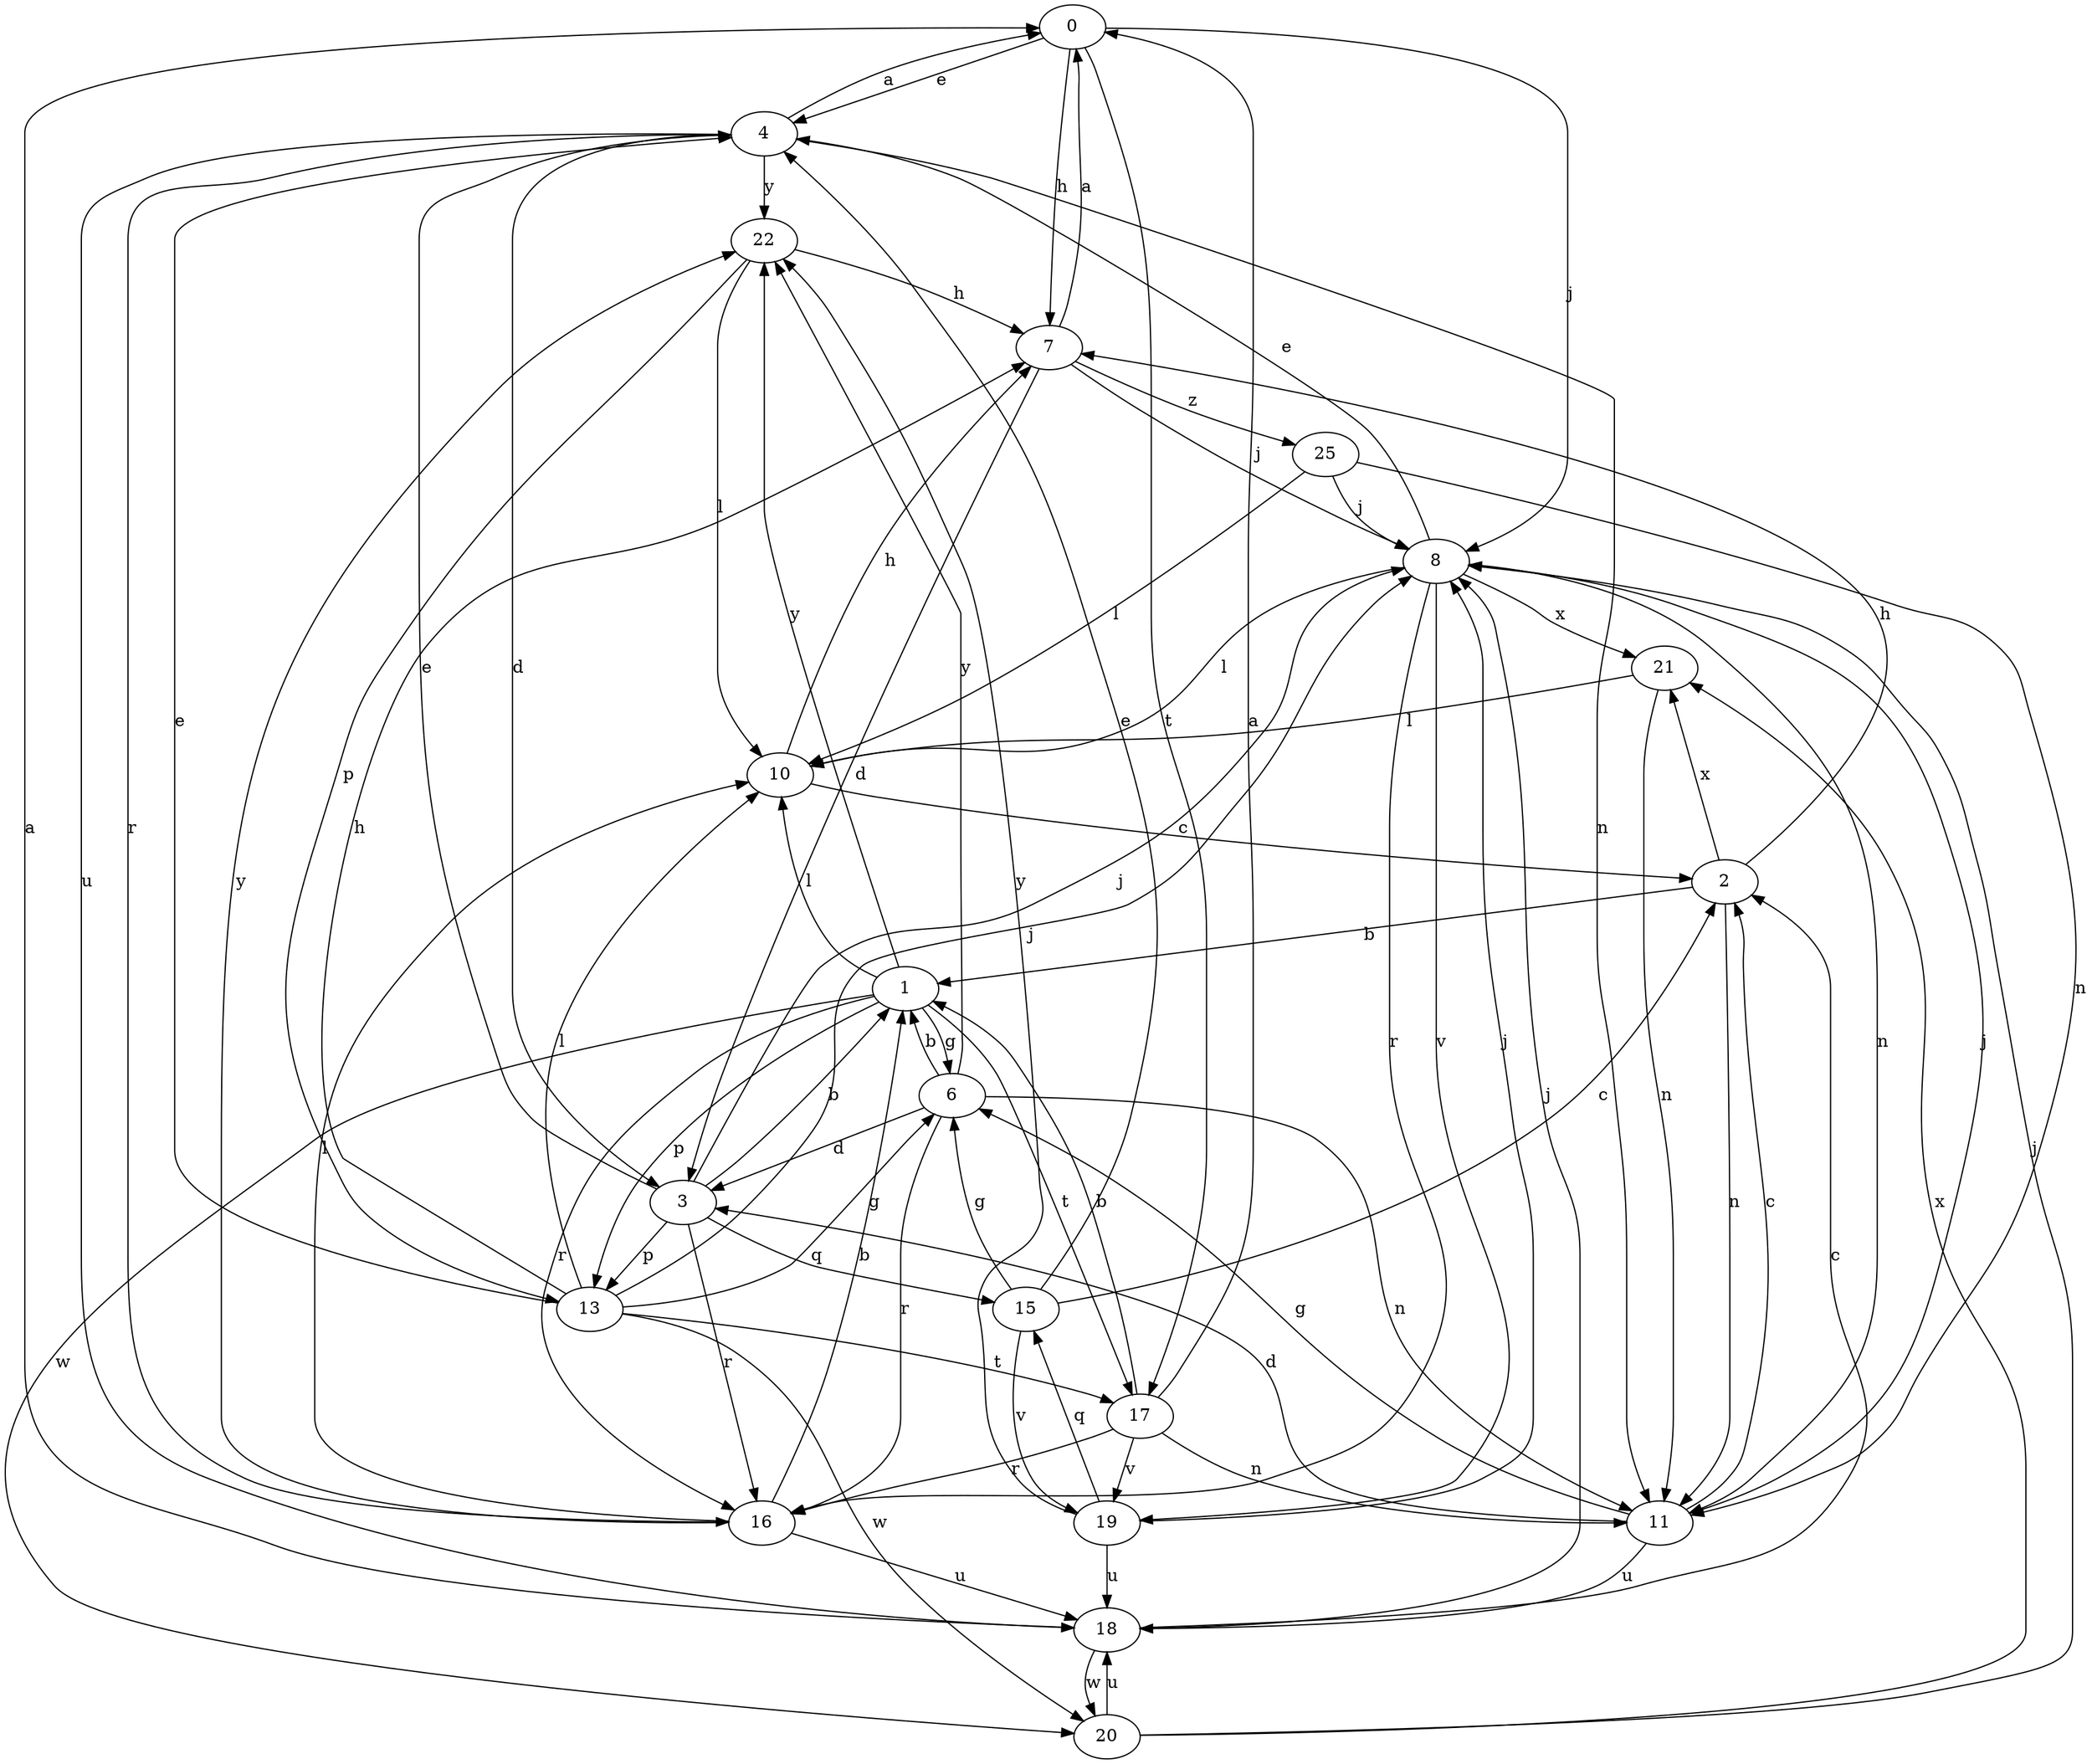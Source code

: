 strict digraph  {
0;
1;
2;
3;
4;
6;
7;
8;
10;
11;
13;
15;
16;
17;
18;
19;
20;
21;
22;
25;
0 -> 4  [label=e];
0 -> 7  [label=h];
0 -> 8  [label=j];
0 -> 17  [label=t];
1 -> 6  [label=g];
1 -> 10  [label=l];
1 -> 13  [label=p];
1 -> 16  [label=r];
1 -> 17  [label=t];
1 -> 20  [label=w];
1 -> 22  [label=y];
2 -> 1  [label=b];
2 -> 7  [label=h];
2 -> 11  [label=n];
2 -> 21  [label=x];
3 -> 1  [label=b];
3 -> 4  [label=e];
3 -> 8  [label=j];
3 -> 13  [label=p];
3 -> 15  [label=q];
3 -> 16  [label=r];
4 -> 0  [label=a];
4 -> 3  [label=d];
4 -> 11  [label=n];
4 -> 16  [label=r];
4 -> 18  [label=u];
4 -> 22  [label=y];
6 -> 1  [label=b];
6 -> 3  [label=d];
6 -> 11  [label=n];
6 -> 16  [label=r];
6 -> 22  [label=y];
7 -> 0  [label=a];
7 -> 3  [label=d];
7 -> 8  [label=j];
7 -> 25  [label=z];
8 -> 4  [label=e];
8 -> 10  [label=l];
8 -> 11  [label=n];
8 -> 16  [label=r];
8 -> 19  [label=v];
8 -> 21  [label=x];
10 -> 2  [label=c];
10 -> 7  [label=h];
11 -> 2  [label=c];
11 -> 3  [label=d];
11 -> 6  [label=g];
11 -> 8  [label=j];
11 -> 18  [label=u];
13 -> 4  [label=e];
13 -> 6  [label=g];
13 -> 7  [label=h];
13 -> 8  [label=j];
13 -> 10  [label=l];
13 -> 17  [label=t];
13 -> 20  [label=w];
15 -> 2  [label=c];
15 -> 4  [label=e];
15 -> 6  [label=g];
15 -> 19  [label=v];
16 -> 1  [label=b];
16 -> 10  [label=l];
16 -> 18  [label=u];
16 -> 22  [label=y];
17 -> 0  [label=a];
17 -> 1  [label=b];
17 -> 11  [label=n];
17 -> 16  [label=r];
17 -> 19  [label=v];
18 -> 0  [label=a];
18 -> 2  [label=c];
18 -> 8  [label=j];
18 -> 20  [label=w];
19 -> 8  [label=j];
19 -> 15  [label=q];
19 -> 18  [label=u];
19 -> 22  [label=y];
20 -> 8  [label=j];
20 -> 18  [label=u];
20 -> 21  [label=x];
21 -> 10  [label=l];
21 -> 11  [label=n];
22 -> 7  [label=h];
22 -> 10  [label=l];
22 -> 13  [label=p];
25 -> 8  [label=j];
25 -> 10  [label=l];
25 -> 11  [label=n];
}
